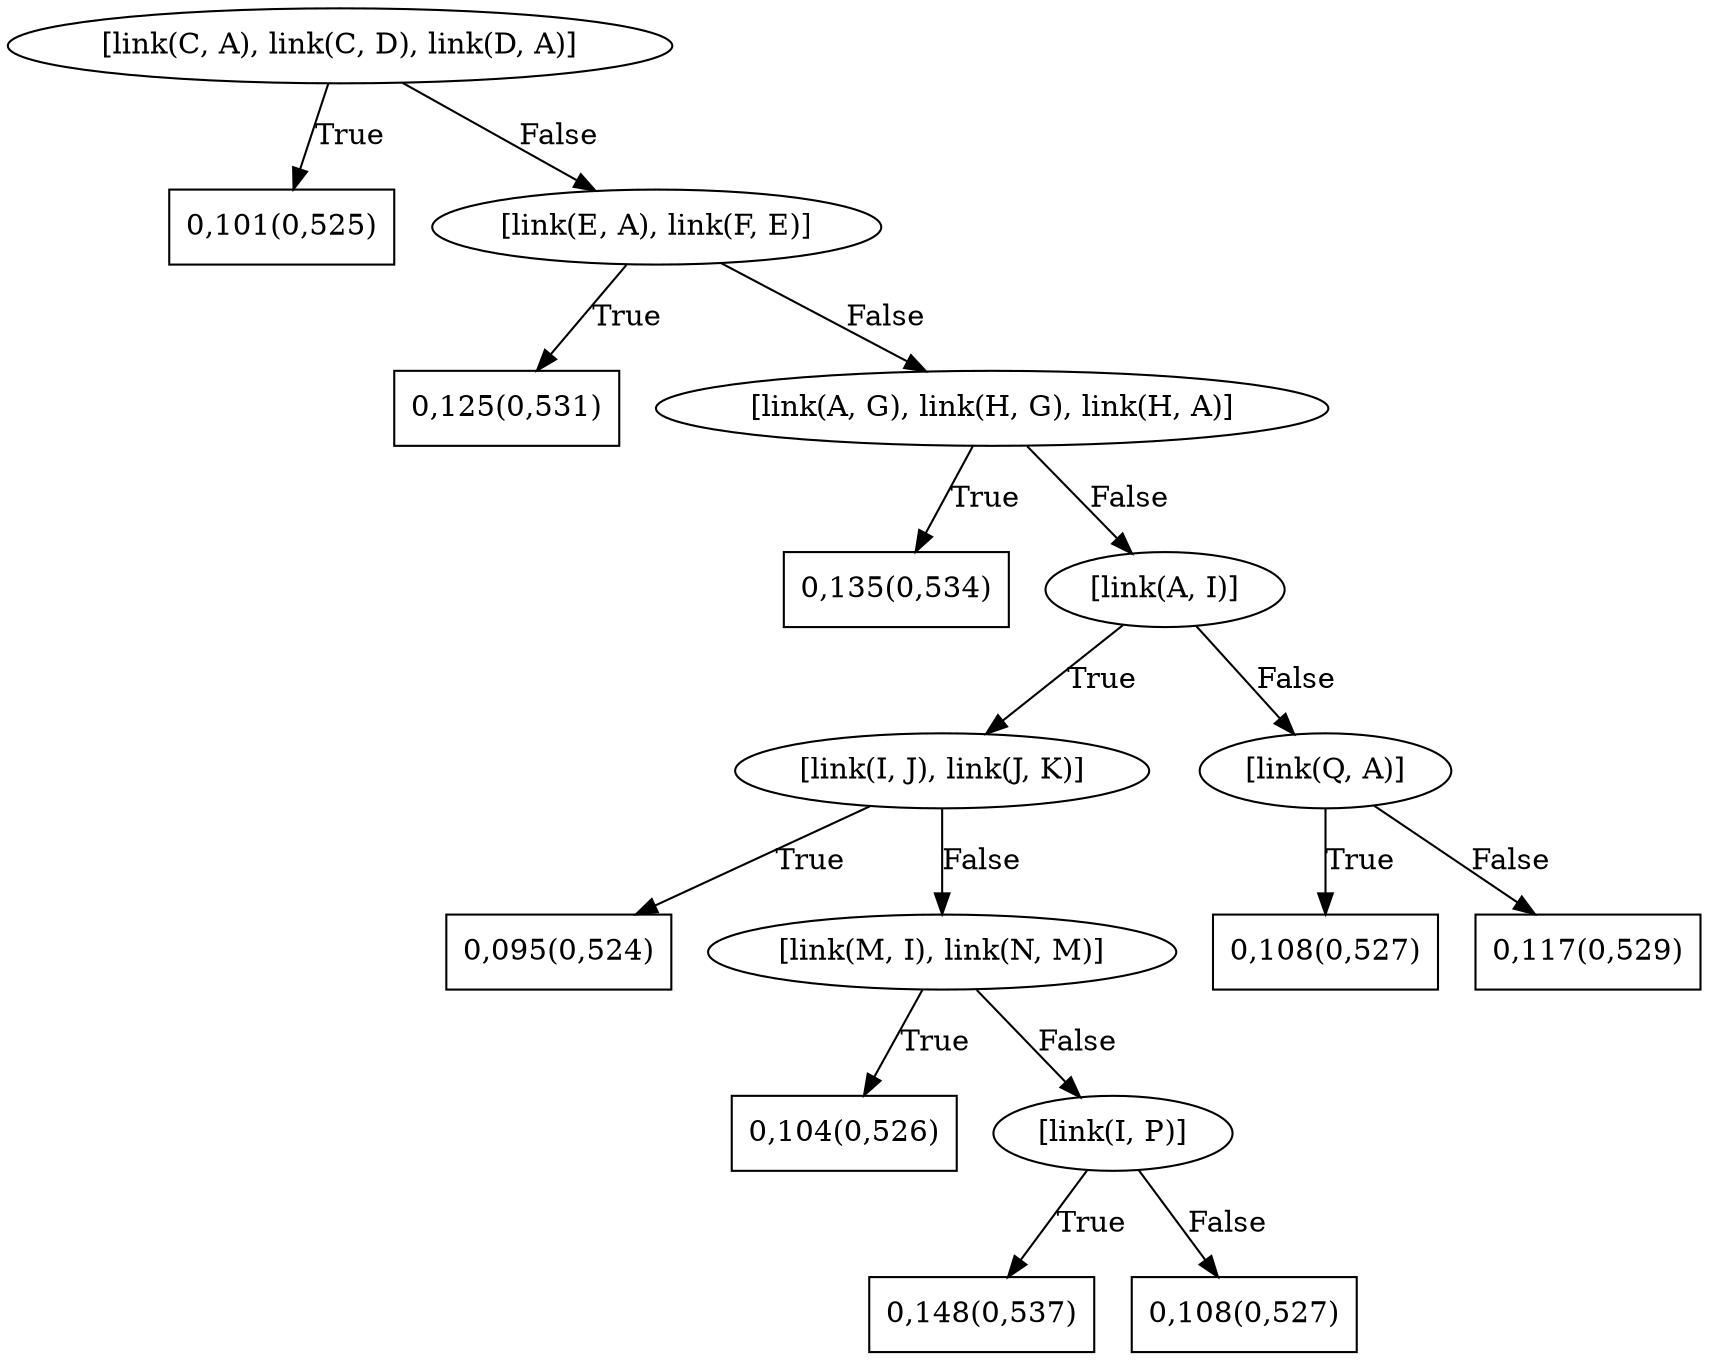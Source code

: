digraph G{ 
1[label = "[link(C, A), link(C, D), link(D, A)]"];
1 -> 2[label="True"];
1 -> 3[label="False"];
2[shape = box,label = "0,101(0,525)"];
3[label = "[link(E, A), link(F, E)]"];
3 -> 4[label="True"];
3 -> 5[label="False"];
4[shape = box,label = "0,125(0,531)"];
5[label = "[link(A, G), link(H, G), link(H, A)]"];
5 -> 6[label="True"];
5 -> 7[label="False"];
6[shape = box,label = "0,135(0,534)"];
7[label = "[link(A, I)]"];
7 -> 8[label="True"];
7 -> 9[label="False"];
8[label = "[link(I, J), link(J, K)]"];
8 -> 10[label="True"];
8 -> 11[label="False"];
10[shape = box,label = "0,095(0,524)"];
11[label = "[link(M, I), link(N, M)]"];
11 -> 12[label="True"];
11 -> 13[label="False"];
12[shape = box,label = "0,104(0,526)"];
13[label = "[link(I, P)]"];
13 -> 14[label="True"];
13 -> 15[label="False"];
14[shape = box,label = "0,148(0,537)"];
15[shape = box,label = "0,108(0,527)"];
9[label = "[link(Q, A)]"];
9 -> 16[label="True"];
9 -> 17[label="False"];
16[shape = box,label = "0,108(0,527)"];
17[shape = box,label = "0,117(0,529)"];
}
